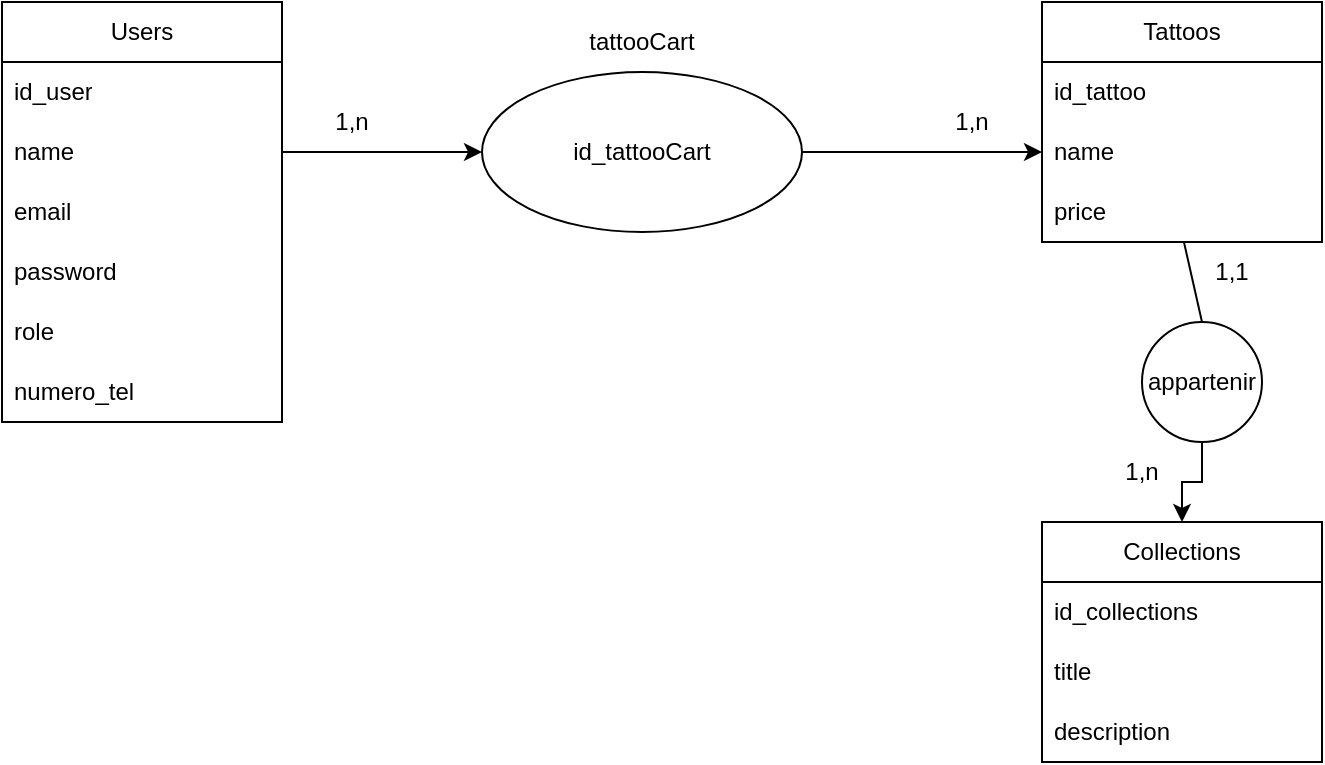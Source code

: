 <mxfile version="21.6.1" type="device">
  <diagram name="Page-1" id="cqOsiSd3HZqz87UDP9xY">
    <mxGraphModel dx="989" dy="582" grid="1" gridSize="10" guides="1" tooltips="1" connect="1" arrows="1" fold="1" page="1" pageScale="1" pageWidth="827" pageHeight="1169" math="0" shadow="0">
      <root>
        <mxCell id="0" />
        <mxCell id="1" parent="0" />
        <mxCell id="kxaMrGLF2GxkxrFBLMHK-2" value="Users" style="swimlane;fontStyle=0;childLayout=stackLayout;horizontal=1;startSize=30;horizontalStack=0;resizeParent=1;resizeParentMax=0;resizeLast=0;collapsible=1;marginBottom=0;whiteSpace=wrap;html=1;" vertex="1" parent="1">
          <mxGeometry x="80" y="160" width="140" height="210" as="geometry" />
        </mxCell>
        <mxCell id="kxaMrGLF2GxkxrFBLMHK-3" value="id_user" style="text;strokeColor=none;fillColor=none;align=left;verticalAlign=middle;spacingLeft=4;spacingRight=4;overflow=hidden;points=[[0,0.5],[1,0.5]];portConstraint=eastwest;rotatable=0;whiteSpace=wrap;html=1;" vertex="1" parent="kxaMrGLF2GxkxrFBLMHK-2">
          <mxGeometry y="30" width="140" height="30" as="geometry" />
        </mxCell>
        <mxCell id="kxaMrGLF2GxkxrFBLMHK-4" value="name" style="text;strokeColor=none;fillColor=none;align=left;verticalAlign=middle;spacingLeft=4;spacingRight=4;overflow=hidden;points=[[0,0.5],[1,0.5]];portConstraint=eastwest;rotatable=0;whiteSpace=wrap;html=1;" vertex="1" parent="kxaMrGLF2GxkxrFBLMHK-2">
          <mxGeometry y="60" width="140" height="30" as="geometry" />
        </mxCell>
        <mxCell id="kxaMrGLF2GxkxrFBLMHK-8" value="email" style="text;strokeColor=none;fillColor=none;align=left;verticalAlign=middle;spacingLeft=4;spacingRight=4;overflow=hidden;points=[[0,0.5],[1,0.5]];portConstraint=eastwest;rotatable=0;whiteSpace=wrap;html=1;" vertex="1" parent="kxaMrGLF2GxkxrFBLMHK-2">
          <mxGeometry y="90" width="140" height="30" as="geometry" />
        </mxCell>
        <mxCell id="kxaMrGLF2GxkxrFBLMHK-9" value="password" style="text;strokeColor=none;fillColor=none;align=left;verticalAlign=middle;spacingLeft=4;spacingRight=4;overflow=hidden;points=[[0,0.5],[1,0.5]];portConstraint=eastwest;rotatable=0;whiteSpace=wrap;html=1;" vertex="1" parent="kxaMrGLF2GxkxrFBLMHK-2">
          <mxGeometry y="120" width="140" height="30" as="geometry" />
        </mxCell>
        <mxCell id="kxaMrGLF2GxkxrFBLMHK-48" value="role" style="text;strokeColor=none;fillColor=none;align=left;verticalAlign=middle;spacingLeft=4;spacingRight=4;overflow=hidden;points=[[0,0.5],[1,0.5]];portConstraint=eastwest;rotatable=0;whiteSpace=wrap;html=1;" vertex="1" parent="kxaMrGLF2GxkxrFBLMHK-2">
          <mxGeometry y="150" width="140" height="30" as="geometry" />
        </mxCell>
        <mxCell id="kxaMrGLF2GxkxrFBLMHK-14" value="numero_tel" style="text;strokeColor=none;fillColor=none;align=left;verticalAlign=middle;spacingLeft=4;spacingRight=4;overflow=hidden;points=[[0,0.5],[1,0.5]];portConstraint=eastwest;rotatable=0;whiteSpace=wrap;html=1;" vertex="1" parent="kxaMrGLF2GxkxrFBLMHK-2">
          <mxGeometry y="180" width="140" height="30" as="geometry" />
        </mxCell>
        <mxCell id="kxaMrGLF2GxkxrFBLMHK-16" value="Tattoos" style="swimlane;fontStyle=0;childLayout=stackLayout;horizontal=1;startSize=30;horizontalStack=0;resizeParent=1;resizeParentMax=0;resizeLast=0;collapsible=1;marginBottom=0;whiteSpace=wrap;html=1;" vertex="1" parent="1">
          <mxGeometry x="600" y="160" width="140" height="120" as="geometry" />
        </mxCell>
        <mxCell id="kxaMrGLF2GxkxrFBLMHK-17" value="id_tattoo" style="text;strokeColor=none;fillColor=none;align=left;verticalAlign=middle;spacingLeft=4;spacingRight=4;overflow=hidden;points=[[0,0.5],[1,0.5]];portConstraint=eastwest;rotatable=0;whiteSpace=wrap;html=1;" vertex="1" parent="kxaMrGLF2GxkxrFBLMHK-16">
          <mxGeometry y="30" width="140" height="30" as="geometry" />
        </mxCell>
        <mxCell id="kxaMrGLF2GxkxrFBLMHK-18" value="name" style="text;strokeColor=none;fillColor=none;align=left;verticalAlign=middle;spacingLeft=4;spacingRight=4;overflow=hidden;points=[[0,0.5],[1,0.5]];portConstraint=eastwest;rotatable=0;whiteSpace=wrap;html=1;" vertex="1" parent="kxaMrGLF2GxkxrFBLMHK-16">
          <mxGeometry y="60" width="140" height="30" as="geometry" />
        </mxCell>
        <mxCell id="kxaMrGLF2GxkxrFBLMHK-30" value="price" style="text;strokeColor=none;fillColor=none;align=left;verticalAlign=middle;spacingLeft=4;spacingRight=4;overflow=hidden;points=[[0,0.5],[1,0.5]];portConstraint=eastwest;rotatable=0;whiteSpace=wrap;html=1;" vertex="1" parent="kxaMrGLF2GxkxrFBLMHK-16">
          <mxGeometry y="90" width="140" height="30" as="geometry" />
        </mxCell>
        <mxCell id="kxaMrGLF2GxkxrFBLMHK-20" style="edgeStyle=orthogonalEdgeStyle;rounded=0;orthogonalLoop=1;jettySize=auto;html=1;exitX=1;exitY=0.5;exitDx=0;exitDy=0;entryX=0;entryY=0.5;entryDx=0;entryDy=0;" edge="1" parent="1" source="kxaMrGLF2GxkxrFBLMHK-26" target="kxaMrGLF2GxkxrFBLMHK-18">
          <mxGeometry relative="1" as="geometry" />
        </mxCell>
        <mxCell id="kxaMrGLF2GxkxrFBLMHK-23" value="1,n" style="text;html=1;strokeColor=none;fillColor=none;align=center;verticalAlign=middle;whiteSpace=wrap;rounded=0;" vertex="1" parent="1">
          <mxGeometry x="240" y="205" width="30" height="30" as="geometry" />
        </mxCell>
        <mxCell id="kxaMrGLF2GxkxrFBLMHK-24" value="1,n" style="text;html=1;strokeColor=none;fillColor=none;align=center;verticalAlign=middle;whiteSpace=wrap;rounded=0;" vertex="1" parent="1">
          <mxGeometry x="550" y="205" width="30" height="30" as="geometry" />
        </mxCell>
        <mxCell id="kxaMrGLF2GxkxrFBLMHK-27" value="" style="edgeStyle=orthogonalEdgeStyle;rounded=0;orthogonalLoop=1;jettySize=auto;html=1;exitX=1;exitY=0.5;exitDx=0;exitDy=0;entryX=0;entryY=0.5;entryDx=0;entryDy=0;" edge="1" parent="1" source="kxaMrGLF2GxkxrFBLMHK-4" target="kxaMrGLF2GxkxrFBLMHK-26">
          <mxGeometry relative="1" as="geometry">
            <mxPoint x="220" y="235" as="sourcePoint" />
            <mxPoint x="600" y="235" as="targetPoint" />
          </mxGeometry>
        </mxCell>
        <mxCell id="kxaMrGLF2GxkxrFBLMHK-26" value="" style="ellipse;whiteSpace=wrap;html=1;" vertex="1" parent="1">
          <mxGeometry x="320" y="195" width="160" height="80" as="geometry" />
        </mxCell>
        <mxCell id="kxaMrGLF2GxkxrFBLMHK-32" value="id_tattooCart" style="text;html=1;strokeColor=none;fillColor=none;align=center;verticalAlign=middle;whiteSpace=wrap;rounded=0;" vertex="1" parent="1">
          <mxGeometry x="340" y="220" width="120" height="30" as="geometry" />
        </mxCell>
        <mxCell id="kxaMrGLF2GxkxrFBLMHK-33" value="tattooCart" style="text;html=1;strokeColor=none;fillColor=none;align=center;verticalAlign=middle;whiteSpace=wrap;rounded=0;" vertex="1" parent="1">
          <mxGeometry x="370" y="165" width="60" height="30" as="geometry" />
        </mxCell>
        <mxCell id="kxaMrGLF2GxkxrFBLMHK-54" value="Collections" style="swimlane;fontStyle=0;childLayout=stackLayout;horizontal=1;startSize=30;horizontalStack=0;resizeParent=1;resizeParentMax=0;resizeLast=0;collapsible=1;marginBottom=0;whiteSpace=wrap;html=1;" vertex="1" parent="1">
          <mxGeometry x="600" y="420" width="140" height="120" as="geometry" />
        </mxCell>
        <mxCell id="kxaMrGLF2GxkxrFBLMHK-55" value="id_collections" style="text;strokeColor=none;fillColor=none;align=left;verticalAlign=middle;spacingLeft=4;spacingRight=4;overflow=hidden;points=[[0,0.5],[1,0.5]];portConstraint=eastwest;rotatable=0;whiteSpace=wrap;html=1;" vertex="1" parent="kxaMrGLF2GxkxrFBLMHK-54">
          <mxGeometry y="30" width="140" height="30" as="geometry" />
        </mxCell>
        <mxCell id="kxaMrGLF2GxkxrFBLMHK-56" value="title" style="text;strokeColor=none;fillColor=none;align=left;verticalAlign=middle;spacingLeft=4;spacingRight=4;overflow=hidden;points=[[0,0.5],[1,0.5]];portConstraint=eastwest;rotatable=0;whiteSpace=wrap;html=1;" vertex="1" parent="kxaMrGLF2GxkxrFBLMHK-54">
          <mxGeometry y="60" width="140" height="30" as="geometry" />
        </mxCell>
        <mxCell id="kxaMrGLF2GxkxrFBLMHK-57" value="description" style="text;strokeColor=none;fillColor=none;align=left;verticalAlign=middle;spacingLeft=4;spacingRight=4;overflow=hidden;points=[[0,0.5],[1,0.5]];portConstraint=eastwest;rotatable=0;whiteSpace=wrap;html=1;" vertex="1" parent="kxaMrGLF2GxkxrFBLMHK-54">
          <mxGeometry y="90" width="140" height="30" as="geometry" />
        </mxCell>
        <mxCell id="kxaMrGLF2GxkxrFBLMHK-59" value="1,1" style="text;html=1;strokeColor=none;fillColor=none;align=center;verticalAlign=middle;whiteSpace=wrap;rounded=0;" vertex="1" parent="1">
          <mxGeometry x="680" y="280" width="30" height="30" as="geometry" />
        </mxCell>
        <mxCell id="kxaMrGLF2GxkxrFBLMHK-60" value="1,n" style="text;html=1;strokeColor=none;fillColor=none;align=center;verticalAlign=middle;whiteSpace=wrap;rounded=0;" vertex="1" parent="1">
          <mxGeometry x="635" y="380" width="30" height="30" as="geometry" />
        </mxCell>
        <mxCell id="kxaMrGLF2GxkxrFBLMHK-64" style="edgeStyle=orthogonalEdgeStyle;rounded=0;orthogonalLoop=1;jettySize=auto;html=1;exitX=0.5;exitY=1;exitDx=0;exitDy=0;entryX=0.5;entryY=0;entryDx=0;entryDy=0;" edge="1" parent="1" source="kxaMrGLF2GxkxrFBLMHK-61" target="kxaMrGLF2GxkxrFBLMHK-54">
          <mxGeometry relative="1" as="geometry" />
        </mxCell>
        <mxCell id="kxaMrGLF2GxkxrFBLMHK-61" value="" style="ellipse;whiteSpace=wrap;html=1;aspect=fixed;" vertex="1" parent="1">
          <mxGeometry x="650" y="320" width="60" height="60" as="geometry" />
        </mxCell>
        <mxCell id="kxaMrGLF2GxkxrFBLMHK-62" value="" style="endArrow=none;html=1;rounded=0;entryX=0.507;entryY=1.002;entryDx=0;entryDy=0;entryPerimeter=0;exitX=0.5;exitY=0;exitDx=0;exitDy=0;" edge="1" parent="1" source="kxaMrGLF2GxkxrFBLMHK-61" target="kxaMrGLF2GxkxrFBLMHK-30">
          <mxGeometry width="50" height="50" relative="1" as="geometry">
            <mxPoint x="671" y="320" as="sourcePoint" />
            <mxPoint x="460" y="320" as="targetPoint" />
          </mxGeometry>
        </mxCell>
        <mxCell id="kxaMrGLF2GxkxrFBLMHK-65" value="appartenir" style="text;html=1;strokeColor=none;fillColor=none;align=center;verticalAlign=middle;whiteSpace=wrap;rounded=0;" vertex="1" parent="1">
          <mxGeometry x="665" y="340" width="30" height="20" as="geometry" />
        </mxCell>
      </root>
    </mxGraphModel>
  </diagram>
</mxfile>
